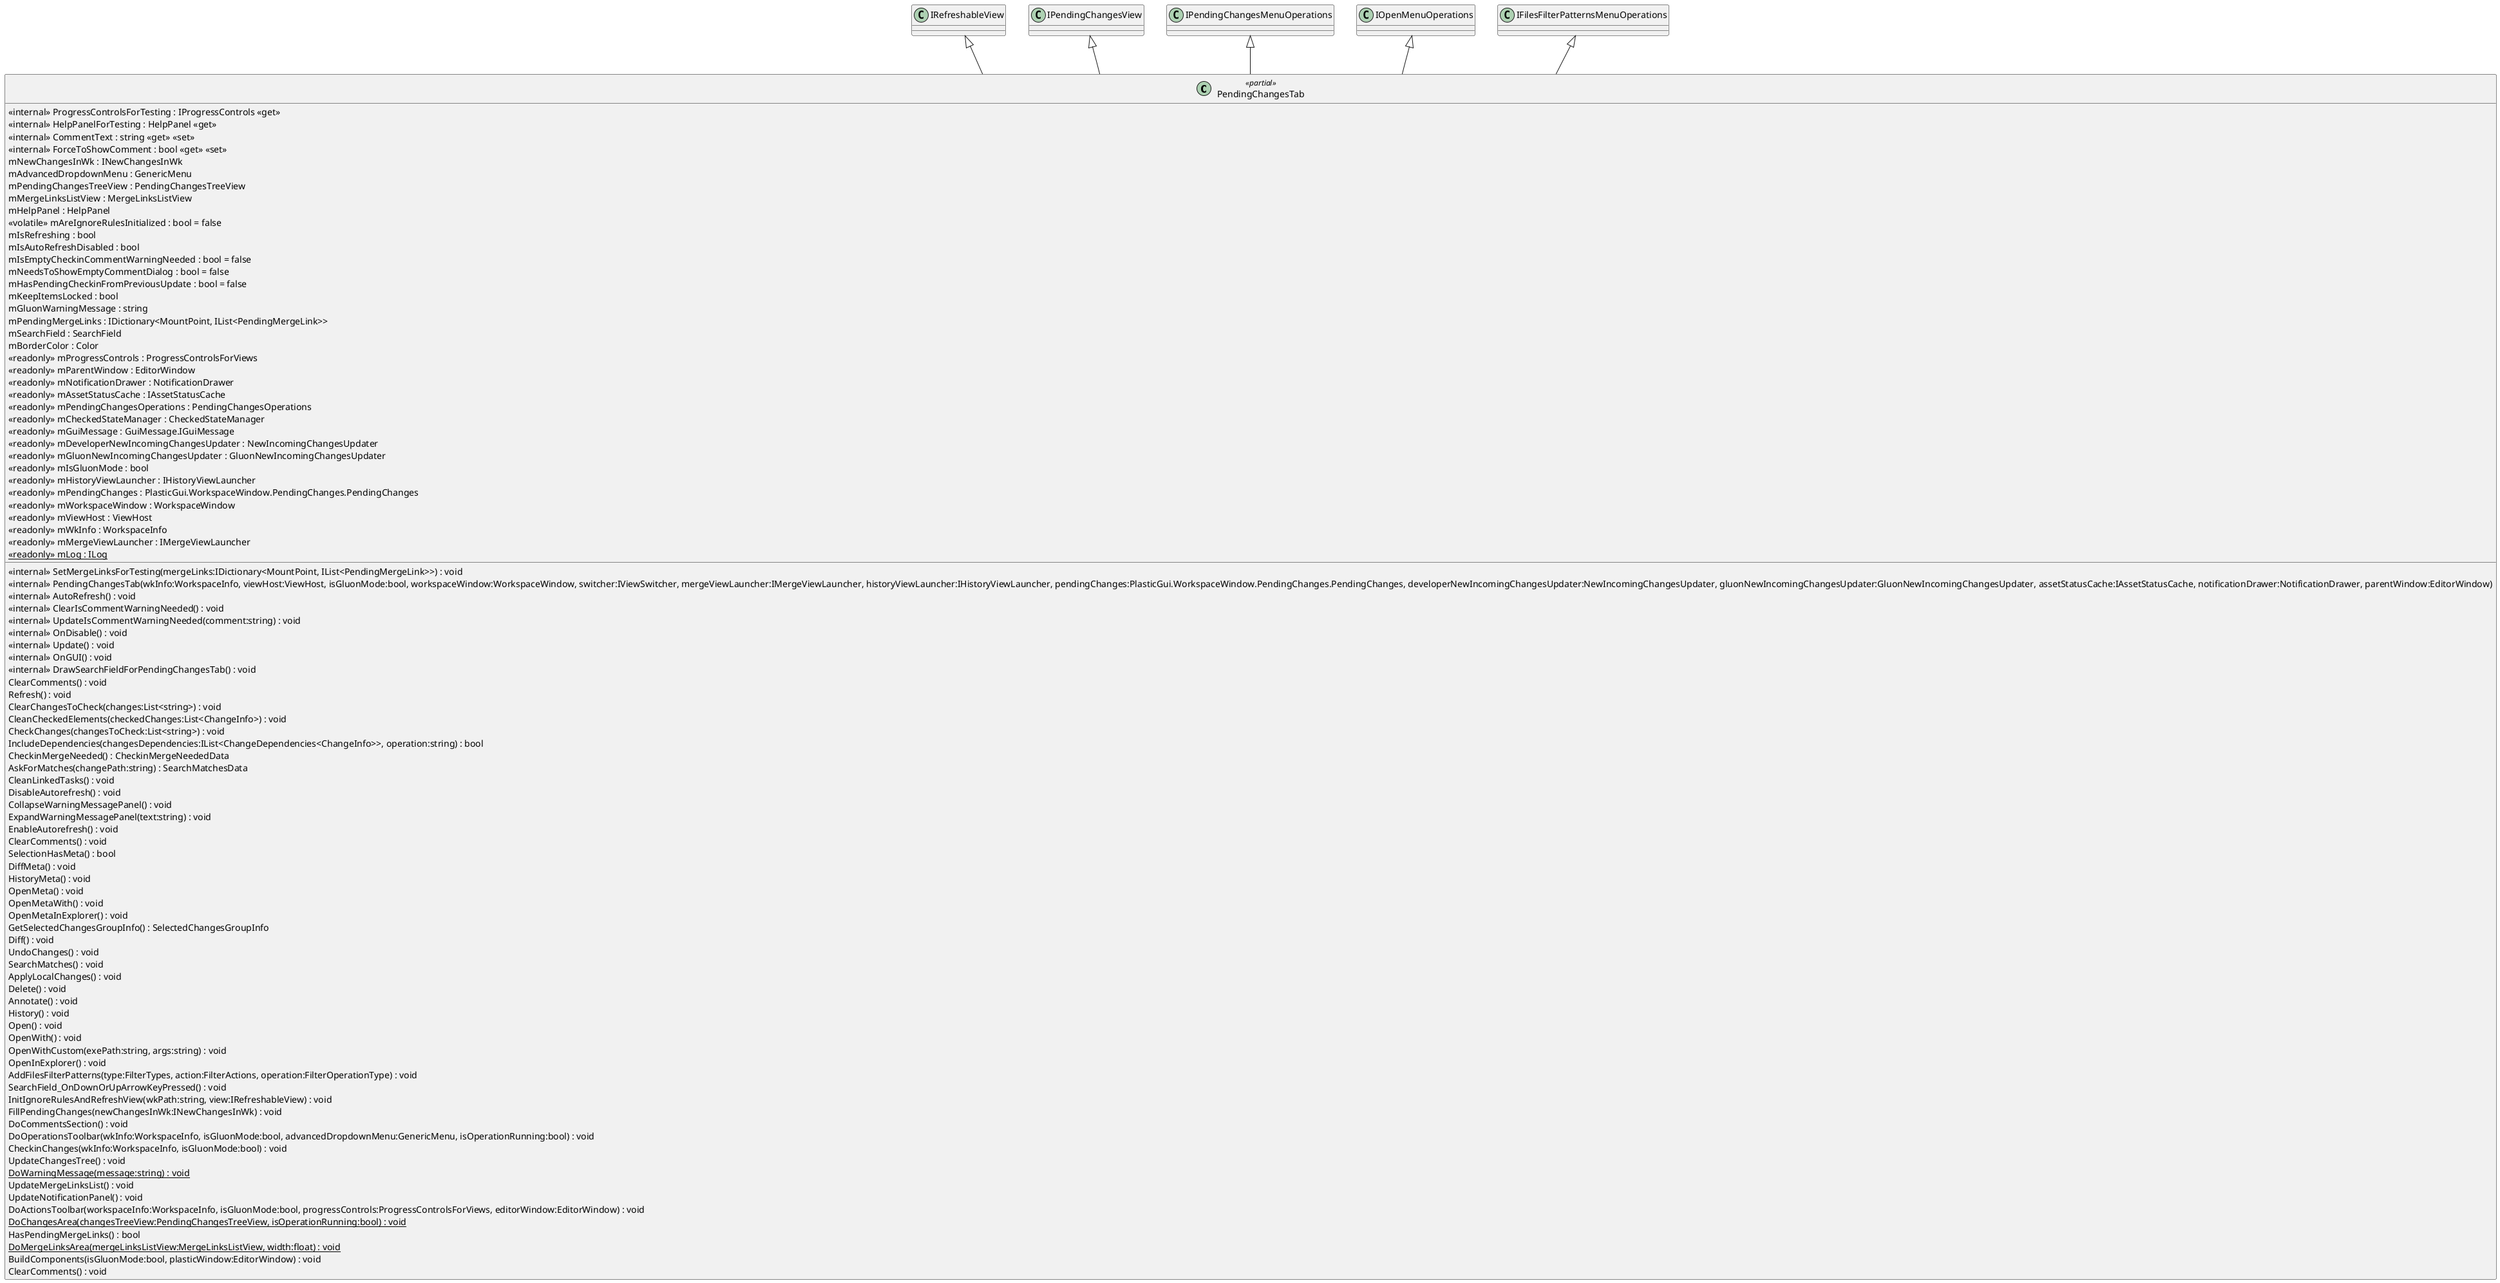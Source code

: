 @startuml
class PendingChangesTab <<partial>> {
    <<internal>> ProgressControlsForTesting : IProgressControls <<get>>
    <<internal>> HelpPanelForTesting : HelpPanel <<get>>
    <<internal>> SetMergeLinksForTesting(mergeLinks:IDictionary<MountPoint, IList<PendingMergeLink>>) : void
    <<internal>> CommentText : string <<get>> <<set>>
    <<internal>> ForceToShowComment : bool <<get>> <<set>>
    <<internal>> PendingChangesTab(wkInfo:WorkspaceInfo, viewHost:ViewHost, isGluonMode:bool, workspaceWindow:WorkspaceWindow, switcher:IViewSwitcher, mergeViewLauncher:IMergeViewLauncher, historyViewLauncher:IHistoryViewLauncher, pendingChanges:PlasticGui.WorkspaceWindow.PendingChanges.PendingChanges, developerNewIncomingChangesUpdater:NewIncomingChangesUpdater, gluonNewIncomingChangesUpdater:GluonNewIncomingChangesUpdater, assetStatusCache:IAssetStatusCache, notificationDrawer:NotificationDrawer, parentWindow:EditorWindow)
    <<internal>> AutoRefresh() : void
    <<internal>> ClearIsCommentWarningNeeded() : void
    <<internal>> UpdateIsCommentWarningNeeded(comment:string) : void
    <<internal>> OnDisable() : void
    <<internal>> Update() : void
    <<internal>> OnGUI() : void
    <<internal>> DrawSearchFieldForPendingChangesTab() : void
    ClearComments() : void
    Refresh() : void
    ClearChangesToCheck(changes:List<string>) : void
    CleanCheckedElements(checkedChanges:List<ChangeInfo>) : void
    CheckChanges(changesToCheck:List<string>) : void
    IncludeDependencies(changesDependencies:IList<ChangeDependencies<ChangeInfo>>, operation:string) : bool
    CheckinMergeNeeded() : CheckinMergeNeededData
    AskForMatches(changePath:string) : SearchMatchesData
    CleanLinkedTasks() : void
    DisableAutorefresh() : void
    CollapseWarningMessagePanel() : void
    ExpandWarningMessagePanel(text:string) : void
    EnableAutorefresh() : void
    ClearComments() : void
    SelectionHasMeta() : bool
    DiffMeta() : void
    HistoryMeta() : void
    OpenMeta() : void
    OpenMetaWith() : void
    OpenMetaInExplorer() : void
    GetSelectedChangesGroupInfo() : SelectedChangesGroupInfo
    Diff() : void
    UndoChanges() : void
    SearchMatches() : void
    ApplyLocalChanges() : void
    Delete() : void
    Annotate() : void
    History() : void
    Open() : void
    OpenWith() : void
    OpenWithCustom(exePath:string, args:string) : void
    OpenInExplorer() : void
    AddFilesFilterPatterns(type:FilterTypes, action:FilterActions, operation:FilterOperationType) : void
    SearchField_OnDownOrUpArrowKeyPressed() : void
    InitIgnoreRulesAndRefreshView(wkPath:string, view:IRefreshableView) : void
    FillPendingChanges(newChangesInWk:INewChangesInWk) : void
    DoCommentsSection() : void
    DoOperationsToolbar(wkInfo:WorkspaceInfo, isGluonMode:bool, advancedDropdownMenu:GenericMenu, isOperationRunning:bool) : void
    CheckinChanges(wkInfo:WorkspaceInfo, isGluonMode:bool) : void
    UpdateChangesTree() : void
    {static} DoWarningMessage(message:string) : void
    UpdateMergeLinksList() : void
    UpdateNotificationPanel() : void
    DoActionsToolbar(workspaceInfo:WorkspaceInfo, isGluonMode:bool, progressControls:ProgressControlsForViews, editorWindow:EditorWindow) : void
    {static} DoChangesArea(changesTreeView:PendingChangesTreeView, isOperationRunning:bool) : void
    HasPendingMergeLinks() : bool
    {static} DoMergeLinksArea(mergeLinksListView:MergeLinksListView, width:float) : void
    BuildComponents(isGluonMode:bool, plasticWindow:EditorWindow) : void
    mNewChangesInWk : INewChangesInWk
    mAdvancedDropdownMenu : GenericMenu
    ClearComments() : void
    mPendingChangesTreeView : PendingChangesTreeView
    mMergeLinksListView : MergeLinksListView
    mHelpPanel : HelpPanel
    <<volatile>> mAreIgnoreRulesInitialized : bool = false
    mIsRefreshing : bool
    mIsAutoRefreshDisabled : bool
    mIsEmptyCheckinCommentWarningNeeded : bool = false
    mNeedsToShowEmptyCommentDialog : bool = false
    mHasPendingCheckinFromPreviousUpdate : bool = false
    mKeepItemsLocked : bool
    mGluonWarningMessage : string
    mPendingMergeLinks : IDictionary<MountPoint, IList<PendingMergeLink>>
    mSearchField : SearchField
    mBorderColor : Color
    <<readonly>> mProgressControls : ProgressControlsForViews
    <<readonly>> mParentWindow : EditorWindow
    <<readonly>> mNotificationDrawer : NotificationDrawer
    <<readonly>> mAssetStatusCache : IAssetStatusCache
    <<readonly>> mPendingChangesOperations : PendingChangesOperations
    <<readonly>> mCheckedStateManager : CheckedStateManager
    <<readonly>> mGuiMessage : GuiMessage.IGuiMessage
    <<readonly>> mDeveloperNewIncomingChangesUpdater : NewIncomingChangesUpdater
    <<readonly>> mGluonNewIncomingChangesUpdater : GluonNewIncomingChangesUpdater
    <<readonly>> mIsGluonMode : bool
    <<readonly>> mHistoryViewLauncher : IHistoryViewLauncher
    <<readonly>> mPendingChanges : PlasticGui.WorkspaceWindow.PendingChanges.PendingChanges
    <<readonly>> mWorkspaceWindow : WorkspaceWindow
    <<readonly>> mViewHost : ViewHost
    <<readonly>> mWkInfo : WorkspaceInfo
    <<readonly>> mMergeViewLauncher : IMergeViewLauncher
    {static} <<readonly>> mLog : ILog
}
IRefreshableView <|-- PendingChangesTab
IPendingChangesView <|-- PendingChangesTab
IPendingChangesMenuOperations <|-- PendingChangesTab
IOpenMenuOperations <|-- PendingChangesTab
IFilesFilterPatternsMenuOperations <|-- PendingChangesTab
@enduml
